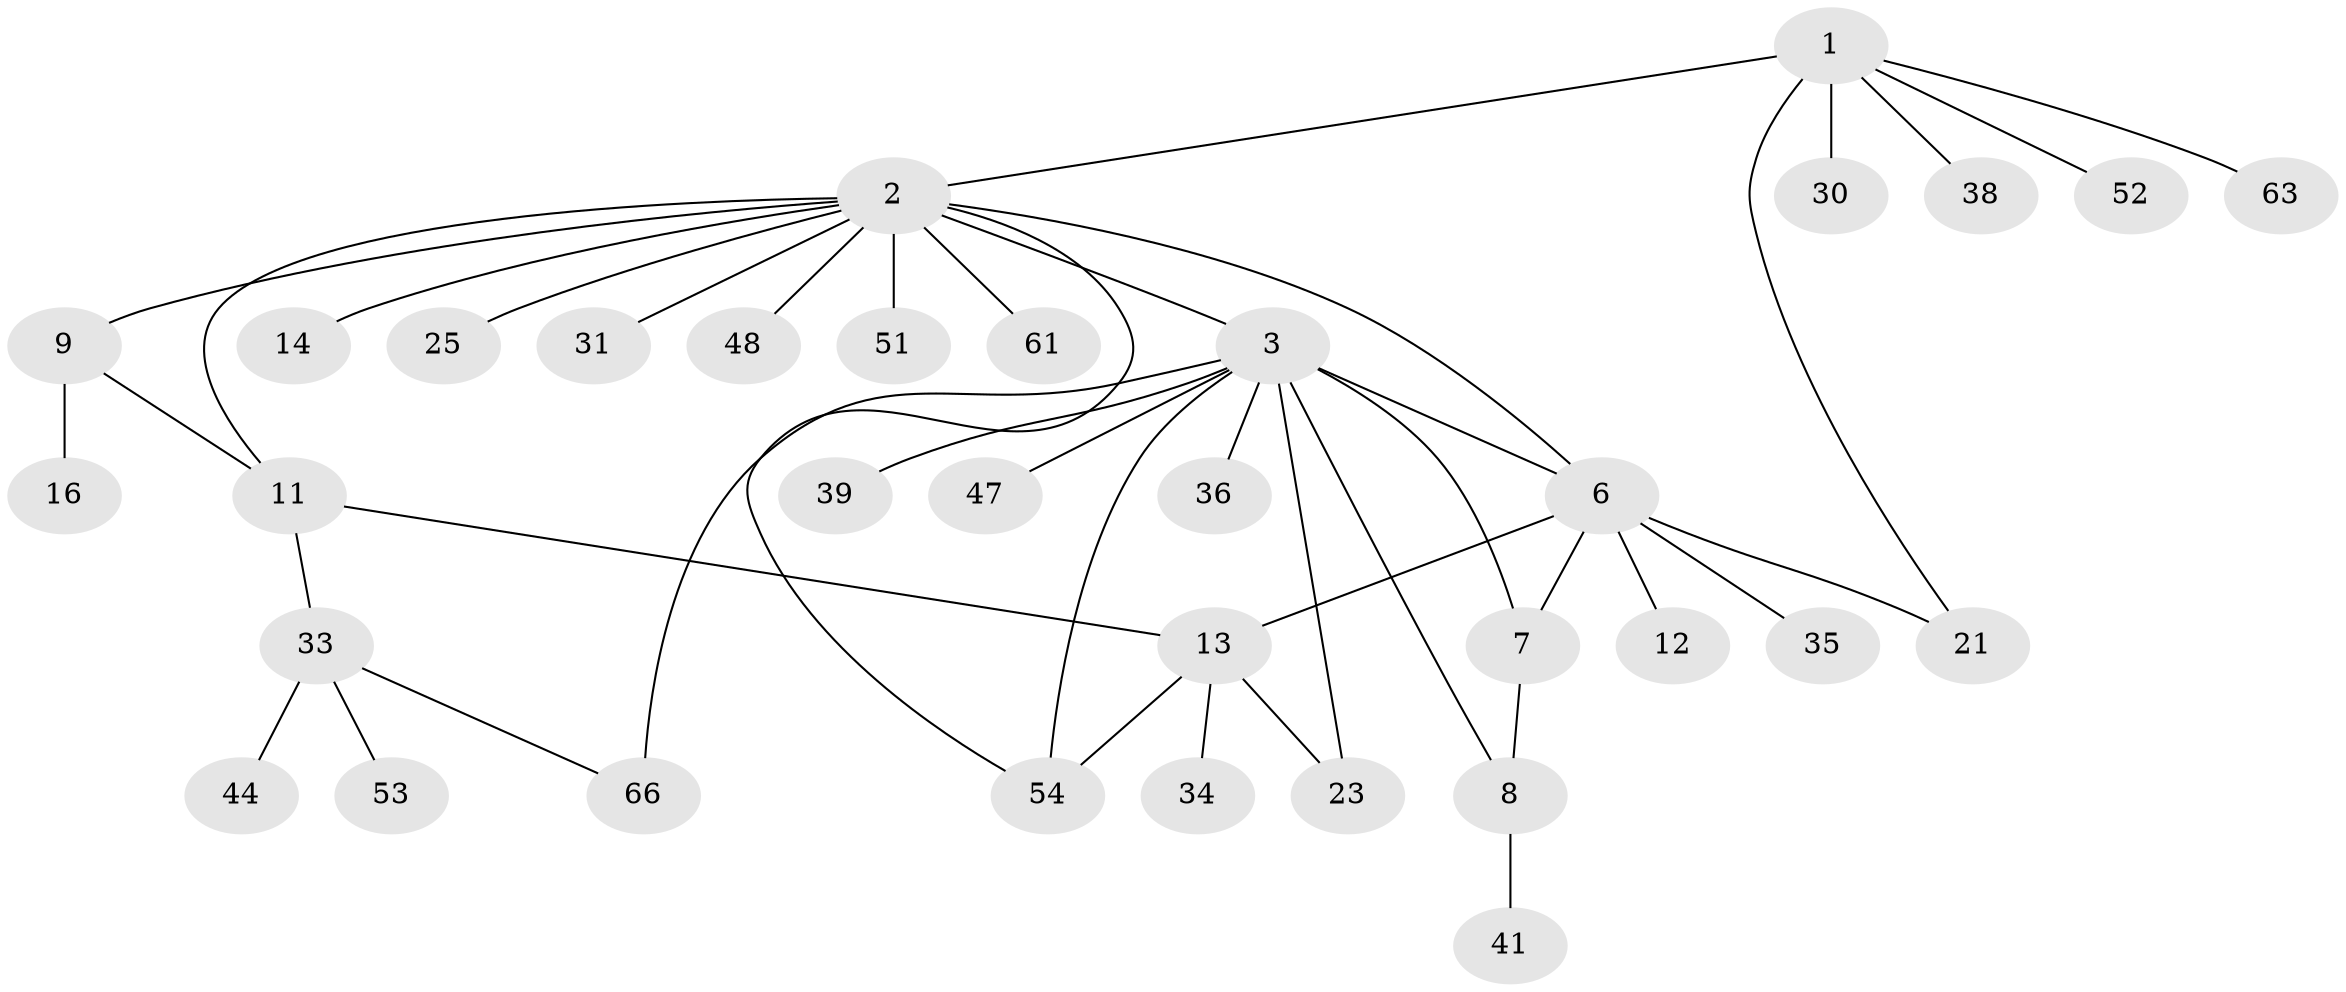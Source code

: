 // original degree distribution, {6: 0.014705882352941176, 11: 0.014705882352941176, 9: 0.014705882352941176, 8: 0.014705882352941176, 3: 0.1323529411764706, 7: 0.014705882352941176, 2: 0.23529411764705882, 4: 0.058823529411764705, 5: 0.029411764705882353, 1: 0.47058823529411764}
// Generated by graph-tools (version 1.1) at 2025/14/03/09/25 04:14:48]
// undirected, 34 vertices, 43 edges
graph export_dot {
graph [start="1"]
  node [color=gray90,style=filled];
  1 [super="+37"];
  2 [super="+4+5+27"];
  3 [super="+45+22+26+18"];
  6 [super="+17"];
  7 [super="+28"];
  8;
  9;
  11;
  12 [super="+20"];
  13 [super="+29+15"];
  14 [super="+43"];
  16 [super="+58+42"];
  21;
  23 [super="+68"];
  25;
  30;
  31;
  33;
  34;
  35;
  36;
  38;
  39;
  41;
  44;
  47;
  48;
  51;
  52;
  53;
  54 [super="+56"];
  61;
  63;
  66;
  1 -- 2 [weight=2];
  1 -- 30;
  1 -- 52;
  1 -- 63;
  1 -- 21;
  1 -- 38;
  2 -- 3;
  2 -- 14;
  2 -- 25;
  2 -- 31;
  2 -- 48;
  2 -- 54;
  2 -- 61;
  2 -- 11;
  2 -- 6;
  2 -- 9;
  2 -- 51;
  3 -- 8;
  3 -- 23;
  3 -- 66;
  3 -- 54;
  3 -- 39;
  3 -- 36;
  3 -- 6;
  3 -- 7;
  3 -- 47;
  6 -- 7;
  6 -- 12 [weight=2];
  6 -- 21;
  6 -- 13;
  6 -- 35;
  7 -- 8;
  8 -- 41;
  9 -- 11;
  9 -- 16;
  11 -- 13;
  11 -- 33;
  13 -- 34;
  13 -- 54;
  13 -- 23;
  33 -- 44;
  33 -- 53;
  33 -- 66;
}
